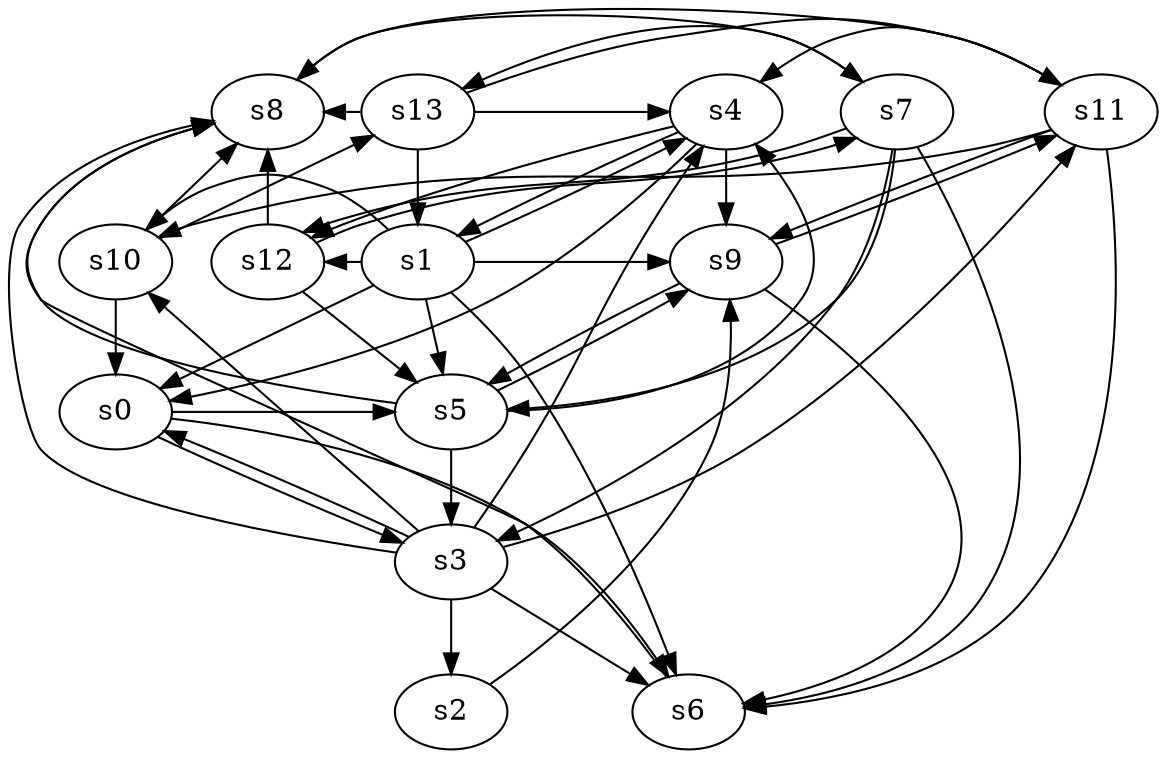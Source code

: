 digraph game_0764_complex_14 {
    s0 [name="s0", player=1];
    s1 [name="s1", player=0];
    s2 [name="s2", player=0];
    s3 [name="s3", player=1];
    s4 [name="s4", player=0];
    s5 [name="s5", player=1];
    s6 [name="s6", player=0];
    s7 [name="s7", player=1];
    s8 [name="s8", player=0];
    s9 [name="s9", player=0, target=1];
    s10 [name="s10", player=1];
    s11 [name="s11", player=0, target=1];
    s12 [name="s12", player=0];
    s13 [name="s13", player=0];

    s0 -> s3;
    s0 -> s5 [constraint="time % 6 == 4"];
    s0 -> s6 [constraint="!(time % 4 == 0)"];
    s1 -> s0 [constraint="time % 4 == 3 || time % 2 == 0"];
    s1 -> s4 [constraint="time % 4 == 1"];
    s1 -> s5 [constraint="!(time % 2 == 0)"];
    s1 -> s6 [constraint="!(time % 3 == 1)"];
    s1 -> s9 [constraint="time % 7 == 4"];
    s1 -> s10 [constraint="time % 4 == 2 && time % 4 == 2"];
    s1 -> s12 [constraint="time % 3 == 0 || time % 5 == 3"];
    s2 -> s9 [constraint="time % 3 == 2 && time % 5 == 0"];
    s3 -> s0 [constraint="time % 5 == 4 || time % 4 == 0"];
    s3 -> s2;
    s3 -> s4 [constraint="!(time % 2 == 1)"];
    s3 -> s6;
    s3 -> s8 [constraint="time % 8 == 4"];
    s3 -> s10 [constraint="!(time % 2 == 1)"];
    s3 -> s11 [constraint="time == 3 || time == 5 || time == 6 || time == 11 || time == 16"];
    s4 -> s0 [constraint="time == 0 || time == 6 || time == 11 || time == 16"];
    s4 -> s1 [constraint="time % 4 == 3 || time % 3 == 1"];
    s4 -> s9;
    s4 -> s12 [constraint="time % 3 == 2 && time % 3 == 2"];
    s5 -> s3;
    s5 -> s4 [constraint="!(time % 5 == 4)"];
    s5 -> s8 [constraint="!(time % 5 == 0)"];
    s5 -> s9 [constraint="time % 2 == 0 && time % 5 == 2"];
    s6 -> s8 [constraint="time % 5 == 2 || time % 2 == 1"];
    s7 -> s3 [constraint="!(time % 6 == 3)"];
    s7 -> s5 [constraint="time % 2 == 0 || time % 3 == 1"];
    s7 -> s6 [constraint="time % 3 == 2 || time % 5 == 1"];
    s7 -> s12 [constraint="time % 5 == 3 || time % 5 == 3"];
    s7 -> s13 [constraint="!(time % 3 == 1)"];
    s8 -> s7 [constraint="time % 7 == 4"];
    s9 -> s5;
    s9 -> s6 [constraint="time % 2 == 0 || time % 2 == 1"];
    s9 -> s11 [constraint="time % 4 == 2 && time % 3 == 0"];
    s10 -> s0;
    s10 -> s8 [constraint="!(time % 6 == 4)"];
    s10 -> s13 [constraint="!(time % 4 == 3)"];
    s11 -> s4 [constraint="time % 5 == 0 || time % 3 == 2"];
    s11 -> s6;
    s11 -> s8 [constraint="time % 5 == 2 || time % 2 == 0"];
    s11 -> s9;
    s11 -> s10 [constraint="time % 3 == 1"];
    s12 -> s5;
    s12 -> s7 [constraint="time % 2 == 1 || time % 5 == 4"];
    s12 -> s8 [constraint="time == 4 || time == 5 || time == 9 || time == 14"];
    s13 -> s1;
    s13 -> s4 [constraint="!(time % 6 == 2)"];
    s13 -> s8 [constraint="time % 4 == 1 || time % 4 == 2"];
    s13 -> s11 [constraint="time % 4 == 0"];
}
